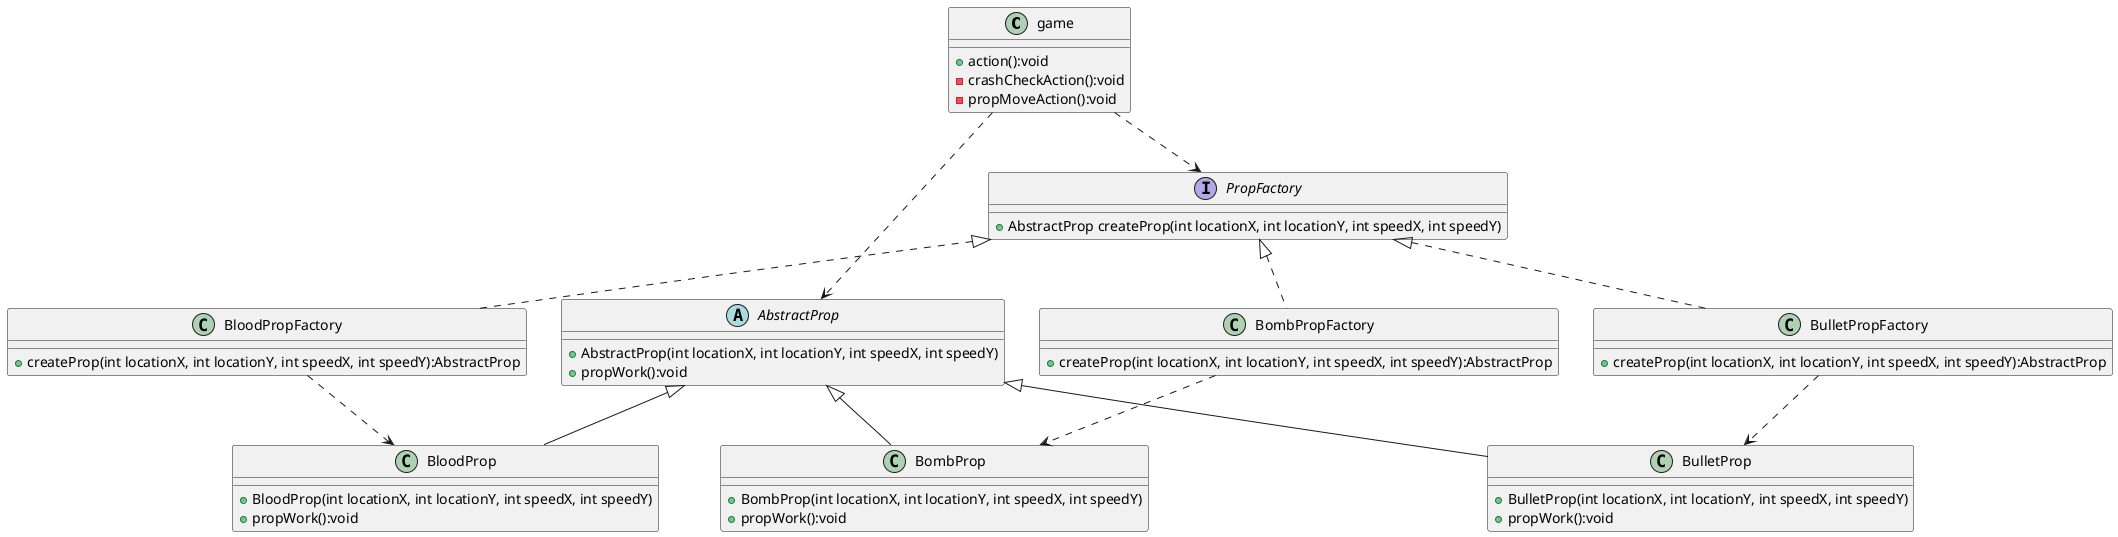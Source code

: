 @startuml
'https://plantuml.com/class-diagram

class game
{
    + action():void
    - crashCheckAction():void
    - propMoveAction():void

}



abstract class AbstractProp
{
    + AbstractProp(int locationX, int locationY, int speedX, int speedY)
    + propWork():void
}
interface PropFactory
{
    + AbstractProp createProp(int locationX, int locationY, int speedX, int speedY)
}
class BloodPropFactory
{
    + createProp(int locationX, int locationY, int speedX, int speedY):AbstractProp
}
class BombPropFactory
{
    + createProp(int locationX, int locationY, int speedX, int speedY):AbstractProp
}
class BulletPropFactory
{
    + createProp(int locationX, int locationY, int speedX, int speedY):AbstractProp
}



class BloodProp {
    + BloodProp(int locationX, int locationY, int speedX, int speedY)
    + propWork():void
}

class BombProp {
    + BombProp(int locationX, int locationY, int speedX, int speedY)
    + propWork():void
}

class BulletProp {
    + BulletProp(int locationX, int locationY, int speedX, int speedY)
    + propWork():void
}

game..>PropFactory
game..>AbstractProp



AbstractProp<|--BulletProp
AbstractProp<|--BombProp
AbstractProp<|--BloodProp

PropFactory<|..BloodPropFactory
PropFactory<|..BombPropFactory
PropFactory<|..BulletPropFactory

BloodPropFactory..>BloodProp
BulletPropFactory..>BulletProp
BombPropFactory..>BombProp











@enduml